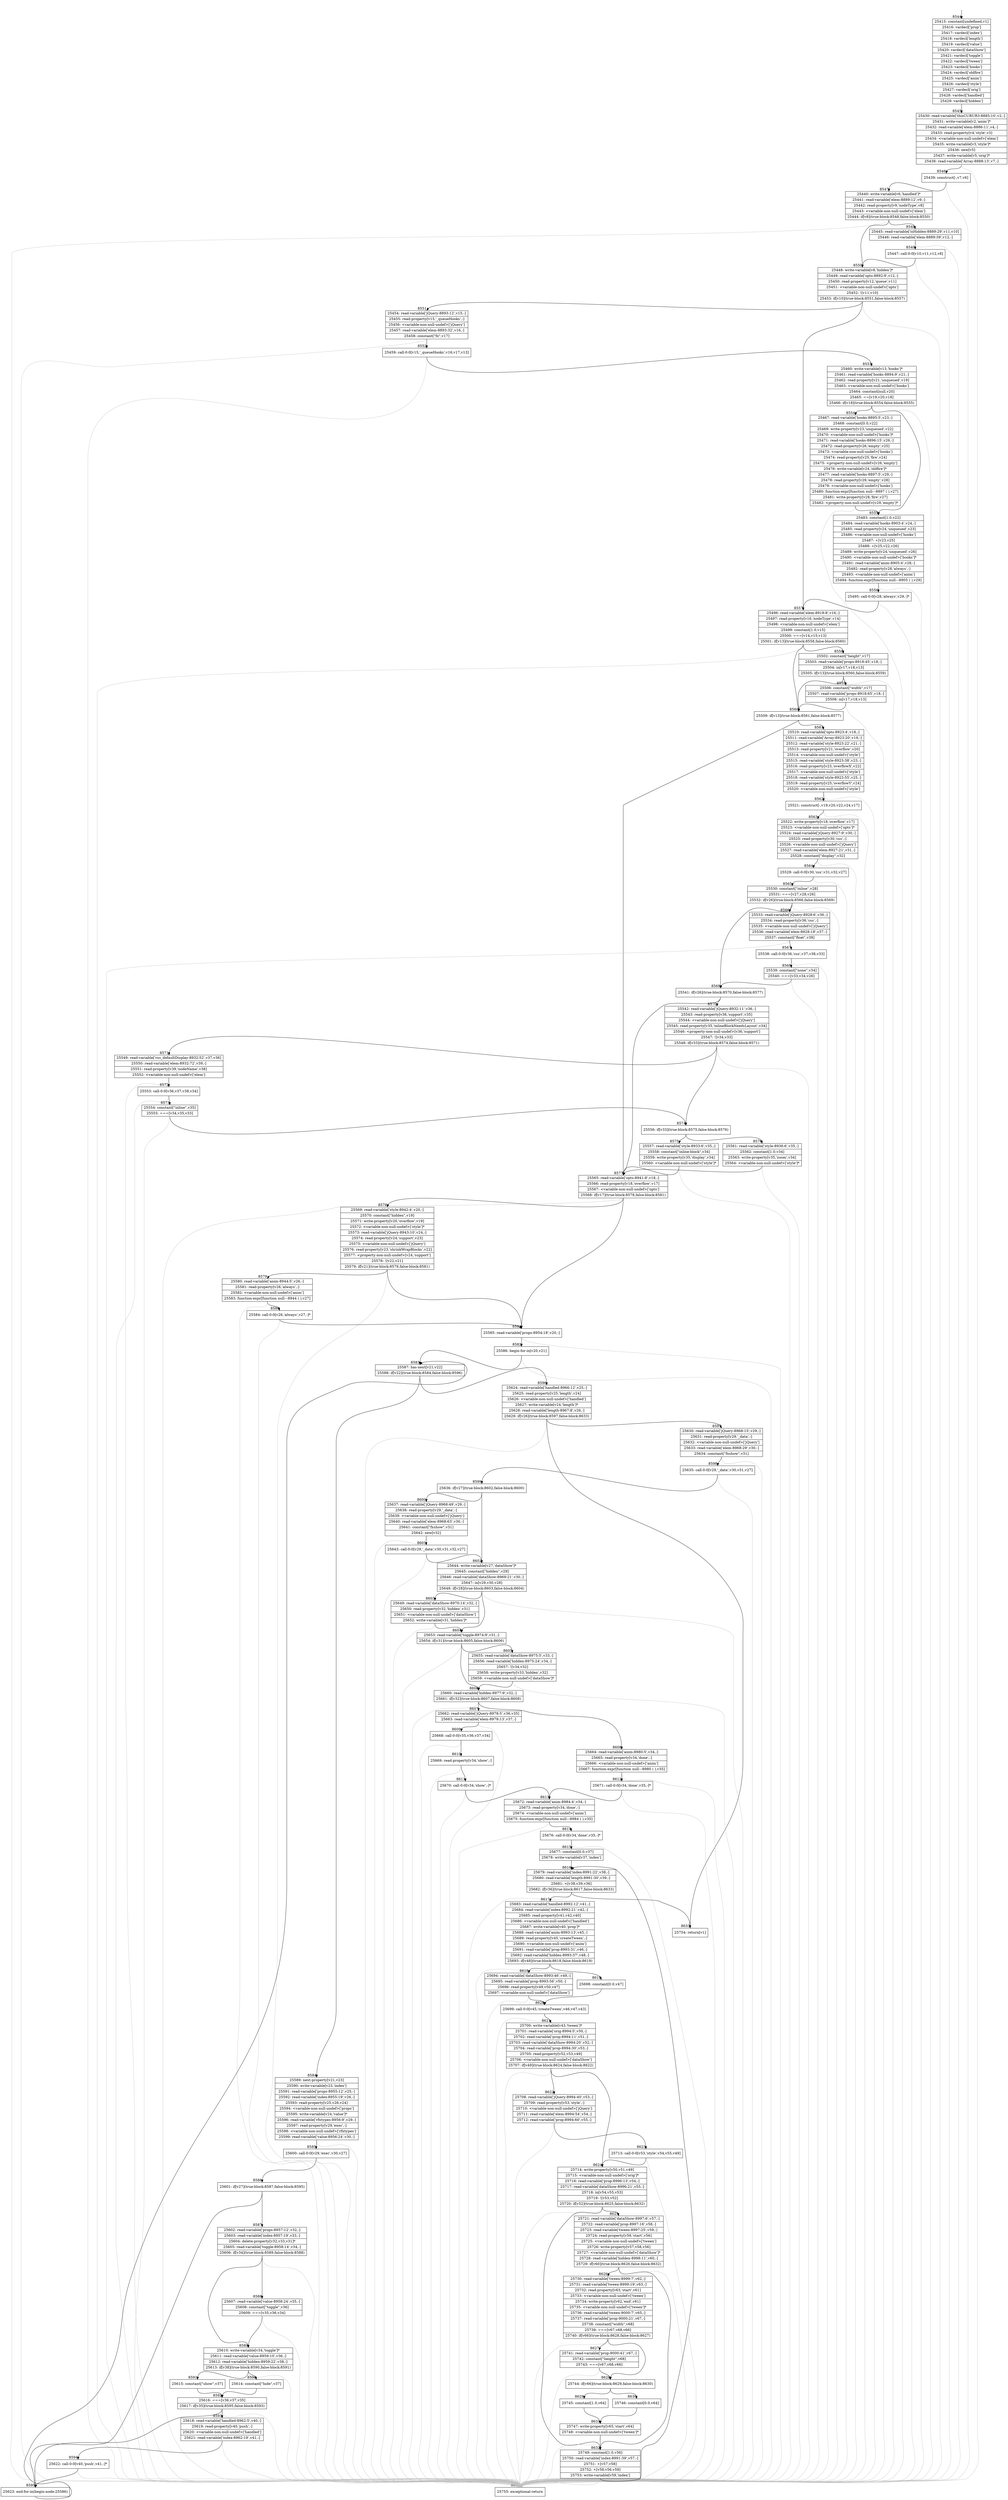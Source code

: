 digraph {
rankdir="TD"
BB_entry526[shape=none,label=""];
BB_entry526 -> BB8544 [tailport=s, headport=n, headlabel="    8544"]
BB8544 [shape=record label="{25415: constant[undefined,v1]|25416: vardecl['prop']|25417: vardecl['index']|25418: vardecl['length']|25419: vardecl['value']|25420: vardecl['dataShow']|25421: vardecl['toggle']|25422: vardecl['tween']|25423: vardecl['hooks']|25424: vardecl['oldfire']|25425: vardecl['anim']|25426: vardecl['style']|25427: vardecl['orig']|25428: vardecl['handled']|25429: vardecl['hidden']}" ] 
BB8544 -> BB8545 [tailport=s, headport=n, headlabel="      8545"]
BB8545 [shape=record label="{25430: read-variable['thisCUBUR3-8885:10',v2,-]|25431: write-variable[v2,'anim']*|25432: read-variable['elem-8886:11',v4,-]|25433: read-property[v4,'style',v3]|25434: \<variable-non-null-undef\>['elem']|25435: write-variable[v3,'style']*|25436: new[v5]|25437: write-variable[v5,'orig']*|25438: read-variable['Array-8888:13',v7,-]}" ] 
BB8545 -> BB8546 [tailport=s, headport=n, headlabel="      8546"]
BB8545 -> BB8634 [tailport=s, headport=n, color=gray, headlabel="      8634"]
BB8546 [shape=record label="{25439: construct[-,v7,v6]}" ] 
BB8546 -> BB8547 [tailport=s, headport=n, headlabel="      8547"]
BB8546 -> BB8634 [tailport=s, headport=n, color=gray]
BB8547 [shape=record label="{25440: write-variable[v6,'handled']*|25441: read-variable['elem-8889:12',v9,-]|25442: read-property[v9,'nodeType',v8]|25443: \<variable-non-null-undef\>['elem']|25444: if[v8](true-block:8548,false-block:8550)}" ] 
BB8547 -> BB8550 [tailport=s, headport=n, headlabel="      8550"]
BB8547 -> BB8548 [tailport=s, headport=n, headlabel="      8548"]
BB8547 -> BB8634 [tailport=s, headport=n, color=gray]
BB8548 [shape=record label="{25445: read-variable['isHidden-8889:29',v11,v10]|25446: read-variable['elem-8889:39',v12,-]}" ] 
BB8548 -> BB8549 [tailport=s, headport=n, headlabel="      8549"]
BB8548 -> BB8634 [tailport=s, headport=n, color=gray]
BB8549 [shape=record label="{25447: call-0:0[v10,v11,v12,v8]}" ] 
BB8549 -> BB8550 [tailport=s, headport=n]
BB8549 -> BB8634 [tailport=s, headport=n, color=gray]
BB8550 [shape=record label="{25448: write-variable[v8,'hidden']*|25449: read-variable['opts-8892:9',v12,-]|25450: read-property[v12,'queue',v11]|25451: \<variable-non-null-undef\>['opts']|25452: ![v11,v10]|25453: if[v10](true-block:8551,false-block:8557)}" ] 
BB8550 -> BB8551 [tailport=s, headport=n, headlabel="      8551"]
BB8550 -> BB8557 [tailport=s, headport=n, headlabel="      8557"]
BB8550 -> BB8634 [tailport=s, headport=n, color=gray]
BB8551 [shape=record label="{25454: read-variable['jQuery-8893:12',v15,-]|25455: read-property[v15,'_queueHooks',-]|25456: \<variable-non-null-undef\>['jQuery']|25457: read-variable['elem-8893:32',v16,-]|25458: constant[\"fx\",v17]}" ] 
BB8551 -> BB8552 [tailport=s, headport=n, headlabel="      8552"]
BB8551 -> BB8634 [tailport=s, headport=n, color=gray]
BB8552 [shape=record label="{25459: call-0:0[v15,'_queueHooks',v16,v17,v13]}" ] 
BB8552 -> BB8553 [tailport=s, headport=n, headlabel="      8553"]
BB8552 -> BB8634 [tailport=s, headport=n, color=gray]
BB8553 [shape=record label="{25460: write-variable[v13,'hooks']*|25461: read-variable['hooks-8894:9',v21,-]|25462: read-property[v21,'unqueued',v19]|25463: \<variable-non-null-undef\>['hooks']|25464: constant[null,v20]|25465: ==[v19,v20,v18]|25466: if[v18](true-block:8554,false-block:8555)}" ] 
BB8553 -> BB8554 [tailport=s, headport=n, headlabel="      8554"]
BB8553 -> BB8555 [tailport=s, headport=n, headlabel="      8555"]
BB8553 -> BB8634 [tailport=s, headport=n, color=gray]
BB8554 [shape=record label="{25467: read-variable['hooks-8895:5',v23,-]|25468: constant[0.0,v22]|25469: write-property[v23,'unqueued',v22]|25470: \<variable-non-null-undef\>['hooks']*|25471: read-variable['hooks-8896:15',v26,-]|25472: read-property[v26,'empty',v25]|25473: \<variable-non-null-undef\>['hooks']|25474: read-property[v25,'fire',v24]|25475: \<property-non-null-undef\>[v26,'empty']|25476: write-variable[v24,'oldfire']*|25477: read-variable['hooks-8897:5',v29,-]|25478: read-property[v29,'empty',v28]|25479: \<variable-non-null-undef\>['hooks']|25480: function-expr[function null---8897 ( ),v27]|25481: write-property[v28,'fire',v27]|25482: \<property-non-null-undef\>[v29,'empty']*}" ] 
BB8554 -> BB8555 [tailport=s, headport=n]
BB8554 -> BB8634 [tailport=s, headport=n, color=gray]
BB8555 [shape=record label="{25483: constant[1.0,v22]|25484: read-variable['hooks-8903:4',v24,-]|25485: read-property[v24,'unqueued',v23]|25486: \<variable-non-null-undef\>['hooks']|25487: +[v23,v25]|25488: +[v25,v22,v26]|25489: write-property[v24,'unqueued',v26]|25490: \<variable-non-null-undef\>['hooks']*|25491: read-variable['anim-8905:4',v28,-]|25492: read-property[v28,'always',-]|25493: \<variable-non-null-undef\>['anim']|25494: function-expr[function null---8905 ( ),v29]}" ] 
BB8555 -> BB8556 [tailport=s, headport=n, headlabel="      8556"]
BB8555 -> BB8634 [tailport=s, headport=n, color=gray]
BB8556 [shape=record label="{25495: call-0:0[v28,'always',v29,-]*}" ] 
BB8556 -> BB8557 [tailport=s, headport=n]
BB8556 -> BB8634 [tailport=s, headport=n, color=gray]
BB8557 [shape=record label="{25496: read-variable['elem-8918:8',v16,-]|25497: read-property[v16,'nodeType',v14]|25498: \<variable-non-null-undef\>['elem']|25499: constant[1.0,v15]|25500: ===[v14,v15,v13]|25501: if[v13](true-block:8558,false-block:8560)}" ] 
BB8557 -> BB8560 [tailport=s, headport=n, headlabel="      8560"]
BB8557 -> BB8558 [tailport=s, headport=n, headlabel="      8558"]
BB8557 -> BB8634 [tailport=s, headport=n, color=gray]
BB8558 [shape=record label="{25502: constant[\"height\",v17]|25503: read-variable['props-8918:45',v18,-]|25504: in[v17,v18,v13]|25505: if[v13](true-block:8560,false-block:8559)}" ] 
BB8558 -> BB8560 [tailport=s, headport=n]
BB8558 -> BB8559 [tailport=s, headport=n, headlabel="      8559"]
BB8558 -> BB8634 [tailport=s, headport=n, color=gray]
BB8559 [shape=record label="{25506: constant[\"width\",v17]|25507: read-variable['props-8918:65',v18,-]|25508: in[v17,v18,v13]}" ] 
BB8559 -> BB8560 [tailport=s, headport=n]
BB8559 -> BB8634 [tailport=s, headport=n, color=gray]
BB8560 [shape=record label="{25509: if[v13](true-block:8561,false-block:8577)}" ] 
BB8560 -> BB8561 [tailport=s, headport=n, headlabel="      8561"]
BB8560 -> BB8577 [tailport=s, headport=n, headlabel="      8577"]
BB8561 [shape=record label="{25510: read-variable['opts-8923:4',v18,-]|25511: read-variable['Array-8923:20',v19,-]|25512: read-variable['style-8923:22',v21,-]|25513: read-property[v21,'overflow',v20]|25514: \<variable-non-null-undef\>['style']|25515: read-variable['style-8923:38',v23,-]|25516: read-property[v23,'overflowX',v22]|25517: \<variable-non-null-undef\>['style']|25518: read-variable['style-8923:55',v25,-]|25519: read-property[v25,'overflowY',v24]|25520: \<variable-non-null-undef\>['style']}" ] 
BB8561 -> BB8562 [tailport=s, headport=n, headlabel="      8562"]
BB8561 -> BB8634 [tailport=s, headport=n, color=gray]
BB8562 [shape=record label="{25521: construct[-,v19,v20,v22,v24,v17]}" ] 
BB8562 -> BB8563 [tailport=s, headport=n, headlabel="      8563"]
BB8562 -> BB8634 [tailport=s, headport=n, color=gray]
BB8563 [shape=record label="{25522: write-property[v18,'overflow',v17]|25523: \<variable-non-null-undef\>['opts']*|25524: read-variable['jQuery-8927:9',v30,-]|25525: read-property[v30,'css',-]|25526: \<variable-non-null-undef\>['jQuery']|25527: read-variable['elem-8927:21',v31,-]|25528: constant[\"display\",v32]}" ] 
BB8563 -> BB8564 [tailport=s, headport=n, headlabel="      8564"]
BB8563 -> BB8634 [tailport=s, headport=n, color=gray]
BB8564 [shape=record label="{25529: call-0:0[v30,'css',v31,v32,v27]}" ] 
BB8564 -> BB8565 [tailport=s, headport=n, headlabel="      8565"]
BB8564 -> BB8634 [tailport=s, headport=n, color=gray]
BB8565 [shape=record label="{25530: constant[\"inline\",v28]|25531: ===[v27,v28,v26]|25532: if[v26](true-block:8566,false-block:8569)}" ] 
BB8565 -> BB8569 [tailport=s, headport=n, headlabel="      8569"]
BB8565 -> BB8566 [tailport=s, headport=n, headlabel="      8566"]
BB8565 -> BB8634 [tailport=s, headport=n, color=gray]
BB8566 [shape=record label="{25533: read-variable['jQuery-8928:6',v36,-]|25534: read-property[v36,'css',-]|25535: \<variable-non-null-undef\>['jQuery']|25536: read-variable['elem-8928:18',v37,-]|25537: constant[\"float\",v38]}" ] 
BB8566 -> BB8567 [tailport=s, headport=n, headlabel="      8567"]
BB8566 -> BB8634 [tailport=s, headport=n, color=gray]
BB8567 [shape=record label="{25538: call-0:0[v36,'css',v37,v38,v33]}" ] 
BB8567 -> BB8568 [tailport=s, headport=n, headlabel="      8568"]
BB8567 -> BB8634 [tailport=s, headport=n, color=gray]
BB8568 [shape=record label="{25539: constant[\"none\",v34]|25540: ===[v33,v34,v26]}" ] 
BB8568 -> BB8569 [tailport=s, headport=n]
BB8568 -> BB8634 [tailport=s, headport=n, color=gray]
BB8569 [shape=record label="{25541: if[v26](true-block:8570,false-block:8577)}" ] 
BB8569 -> BB8570 [tailport=s, headport=n, headlabel="      8570"]
BB8569 -> BB8577 [tailport=s, headport=n]
BB8570 [shape=record label="{25542: read-variable['jQuery-8932:11',v36,-]|25543: read-property[v36,'support',v35]|25544: \<variable-non-null-undef\>['jQuery']|25545: read-property[v35,'inlineBlockNeedsLayout',v34]|25546: \<property-non-null-undef\>[v36,'support']|25547: ![v34,v33]|25548: if[v33](true-block:8574,false-block:8571)}" ] 
BB8570 -> BB8574 [tailport=s, headport=n, headlabel="      8574"]
BB8570 -> BB8571 [tailport=s, headport=n, headlabel="      8571"]
BB8570 -> BB8634 [tailport=s, headport=n, color=gray]
BB8571 [shape=record label="{25549: read-variable['css_defaultDisplay-8932:52',v37,v36]|25550: read-variable['elem-8932:72',v39,-]|25551: read-property[v39,'nodeName',v38]|25552: \<variable-non-null-undef\>['elem']}" ] 
BB8571 -> BB8572 [tailport=s, headport=n, headlabel="      8572"]
BB8571 -> BB8634 [tailport=s, headport=n, color=gray]
BB8572 [shape=record label="{25553: call-0:0[v36,v37,v38,v34]}" ] 
BB8572 -> BB8573 [tailport=s, headport=n, headlabel="      8573"]
BB8572 -> BB8634 [tailport=s, headport=n, color=gray]
BB8573 [shape=record label="{25554: constant[\"inline\",v35]|25555: ===[v34,v35,v33]}" ] 
BB8573 -> BB8574 [tailport=s, headport=n]
BB8573 -> BB8634 [tailport=s, headport=n, color=gray]
BB8574 [shape=record label="{25556: if[v33](true-block:8575,false-block:8576)}" ] 
BB8574 -> BB8575 [tailport=s, headport=n, headlabel="      8575"]
BB8574 -> BB8576 [tailport=s, headport=n, headlabel="      8576"]
BB8575 [shape=record label="{25557: read-variable['style-8933:6',v35,-]|25558: constant[\"inline-block\",v34]|25559: write-property[v35,'display',v34]|25560: \<variable-non-null-undef\>['style']*}" ] 
BB8575 -> BB8577 [tailport=s, headport=n]
BB8575 -> BB8634 [tailport=s, headport=n, color=gray]
BB8576 [shape=record label="{25561: read-variable['style-8936:6',v35,-]|25562: constant[1.0,v34]|25563: write-property[v35,'zoom',v34]|25564: \<variable-non-null-undef\>['style']*}" ] 
BB8576 -> BB8577 [tailport=s, headport=n]
BB8576 -> BB8634 [tailport=s, headport=n, color=gray]
BB8577 [shape=record label="{25565: read-variable['opts-8941:8',v18,-]|25566: read-property[v18,'overflow',v17]|25567: \<variable-non-null-undef\>['opts']|25568: if[v17](true-block:8578,false-block:8581)}" ] 
BB8577 -> BB8578 [tailport=s, headport=n, headlabel="      8578"]
BB8577 -> BB8581 [tailport=s, headport=n, headlabel="      8581"]
BB8577 -> BB8634 [tailport=s, headport=n, color=gray]
BB8578 [shape=record label="{25569: read-variable['style-8942:4',v20,-]|25570: constant[\"hidden\",v19]|25571: write-property[v20,'overflow',v19]|25572: \<variable-non-null-undef\>['style']*|25573: read-variable['jQuery-8943:10',v24,-]|25574: read-property[v24,'support',v23]|25575: \<variable-non-null-undef\>['jQuery']|25576: read-property[v23,'shrinkWrapBlocks',v22]|25577: \<property-non-null-undef\>[v24,'support']|25578: ![v22,v21]|25579: if[v21](true-block:8579,false-block:8581)}" ] 
BB8578 -> BB8579 [tailport=s, headport=n, headlabel="      8579"]
BB8578 -> BB8581 [tailport=s, headport=n]
BB8578 -> BB8634 [tailport=s, headport=n, color=gray]
BB8579 [shape=record label="{25580: read-variable['anim-8944:5',v26,-]|25581: read-property[v26,'always',-]|25582: \<variable-non-null-undef\>['anim']|25583: function-expr[function null---8944 ( ),v27]}" ] 
BB8579 -> BB8580 [tailport=s, headport=n, headlabel="      8580"]
BB8579 -> BB8634 [tailport=s, headport=n, color=gray]
BB8580 [shape=record label="{25584: call-0:0[v26,'always',v27,-]*}" ] 
BB8580 -> BB8581 [tailport=s, headport=n]
BB8580 -> BB8634 [tailport=s, headport=n, color=gray]
BB8581 [shape=record label="{25585: read-variable['props-8954:18',v20,-]}" ] 
BB8581 -> BB8582 [tailport=s, headport=n, headlabel="      8582"]
BB8581 -> BB8634 [tailport=s, headport=n, color=gray]
BB8582 [shape=record label="{25586: begin-for-in[v20,v21]}" ] 
BB8582 -> BB8583 [tailport=s, headport=n, headlabel="      8583"]
BB8582 -> BB8634 [tailport=s, headport=n, color=gray]
BB8583 [shape=record label="{25587: has-next[v21,v22]|25588: if[v22](true-block:8584,false-block:8596)}" ] 
BB8583 -> BB8584 [tailport=s, headport=n, headlabel="      8584"]
BB8583 -> BB8596 [tailport=s, headport=n, headlabel="      8596"]
BB8584 [shape=record label="{25589: next-property[v21,v23]|25590: write-variable[v23,'index']|25591: read-variable['props-8955:12',v25,-]|25592: read-variable['index-8955:19',v26,-]|25593: read-property[v25,v26,v24]|25594: \<variable-non-null-undef\>['props']|25595: write-variable[v24,'value']*|25596: read-variable['rfxtypes-8956:9',v29,-]|25597: read-property[v29,'exec',-]|25598: \<variable-non-null-undef\>['rfxtypes']|25599: read-variable['value-8956:24',v30,-]}" ] 
BB8584 -> BB8585 [tailport=s, headport=n, headlabel="      8585"]
BB8584 -> BB8634 [tailport=s, headport=n, color=gray]
BB8585 [shape=record label="{25600: call-0:0[v29,'exec',v30,v27]}" ] 
BB8585 -> BB8586 [tailport=s, headport=n, headlabel="      8586"]
BB8585 -> BB8634 [tailport=s, headport=n, color=gray]
BB8586 [shape=record label="{25601: if[v27](true-block:8587,false-block:8595)}" ] 
BB8586 -> BB8587 [tailport=s, headport=n, headlabel="      8587"]
BB8586 -> BB8595 [tailport=s, headport=n, headlabel="      8595"]
BB8587 [shape=record label="{25602: read-variable['props-8957:12',v32,-]|25603: read-variable['index-8957:19',v33,-]|25604: delete-property[v32,v33,v31]*|25605: read-variable['toggle-8958:14',v34,-]|25606: if[v34](true-block:8589,false-block:8588)}" ] 
BB8587 -> BB8589 [tailport=s, headport=n, headlabel="      8589"]
BB8587 -> BB8588 [tailport=s, headport=n, headlabel="      8588"]
BB8587 -> BB8634 [tailport=s, headport=n, color=gray]
BB8588 [shape=record label="{25607: read-variable['value-8958:24',v35,-]|25608: constant[\"toggle\",v36]|25609: ===[v35,v36,v34]}" ] 
BB8588 -> BB8589 [tailport=s, headport=n]
BB8588 -> BB8634 [tailport=s, headport=n, color=gray]
BB8589 [shape=record label="{25610: write-variable[v34,'toggle']*|25611: read-variable['value-8959:10',v36,-]|25612: read-variable['hidden-8959:22',v38,-]|25613: if[v38](true-block:8590,false-block:8591)}" ] 
BB8589 -> BB8590 [tailport=s, headport=n, headlabel="      8590"]
BB8589 -> BB8591 [tailport=s, headport=n, headlabel="      8591"]
BB8589 -> BB8634 [tailport=s, headport=n, color=gray]
BB8590 [shape=record label="{25614: constant[\"hide\",v37]}" ] 
BB8590 -> BB8592 [tailport=s, headport=n, headlabel="      8592"]
BB8591 [shape=record label="{25615: constant[\"show\",v37]}" ] 
BB8591 -> BB8592 [tailport=s, headport=n]
BB8592 [shape=record label="{25616: ===[v36,v37,v35]|25617: if[v35](true-block:8595,false-block:8593)}" ] 
BB8592 -> BB8595 [tailport=s, headport=n]
BB8592 -> BB8593 [tailport=s, headport=n, headlabel="      8593"]
BB8592 -> BB8634 [tailport=s, headport=n, color=gray]
BB8593 [shape=record label="{25618: read-variable['handled-8962:5',v40,-]|25619: read-property[v40,'push',-]|25620: \<variable-non-null-undef\>['handled']|25621: read-variable['index-8962:19',v41,-]}" ] 
BB8593 -> BB8594 [tailport=s, headport=n, headlabel="      8594"]
BB8593 -> BB8634 [tailport=s, headport=n, color=gray]
BB8594 [shape=record label="{25622: call-0:0[v40,'push',v41,-]*}" ] 
BB8594 -> BB8595 [tailport=s, headport=n]
BB8594 -> BB8634 [tailport=s, headport=n, color=gray]
BB8595 [shape=record label="{25623: end-for-in(begin-node:25586)}" ] 
BB8595 -> BB8583 [tailport=s, headport=n]
BB8596 [shape=record label="{25624: read-variable['handled-8966:12',v25,-]|25625: read-property[v25,'length',v24]|25626: \<variable-non-null-undef\>['handled']|25627: write-variable[v24,'length']*|25628: read-variable['length-8967:8',v26,-]|25629: if[v26](true-block:8597,false-block:8633)}" ] 
BB8596 -> BB8597 [tailport=s, headport=n, headlabel="      8597"]
BB8596 -> BB8633 [tailport=s, headport=n, headlabel="      8633"]
BB8596 -> BB8634 [tailport=s, headport=n, color=gray]
BB8597 [shape=record label="{25630: read-variable['jQuery-8968:15',v29,-]|25631: read-property[v29,'_data',-]|25632: \<variable-non-null-undef\>['jQuery']|25633: read-variable['elem-8968:29',v30,-]|25634: constant[\"fxshow\",v31]}" ] 
BB8597 -> BB8598 [tailport=s, headport=n, headlabel="      8598"]
BB8597 -> BB8634 [tailport=s, headport=n, color=gray]
BB8598 [shape=record label="{25635: call-0:0[v29,'_data',v30,v31,v27]}" ] 
BB8598 -> BB8599 [tailport=s, headport=n, headlabel="      8599"]
BB8598 -> BB8634 [tailport=s, headport=n, color=gray]
BB8599 [shape=record label="{25636: if[v27](true-block:8602,false-block:8600)}" ] 
BB8599 -> BB8602 [tailport=s, headport=n, headlabel="      8602"]
BB8599 -> BB8600 [tailport=s, headport=n, headlabel="      8600"]
BB8600 [shape=record label="{25637: read-variable['jQuery-8968:49',v29,-]|25638: read-property[v29,'_data',-]|25639: \<variable-non-null-undef\>['jQuery']|25640: read-variable['elem-8968:63',v30,-]|25641: constant[\"fxshow\",v31]|25642: new[v32]}" ] 
BB8600 -> BB8601 [tailport=s, headport=n, headlabel="      8601"]
BB8600 -> BB8634 [tailport=s, headport=n, color=gray]
BB8601 [shape=record label="{25643: call-0:0[v29,'_data',v30,v31,v32,v27]}" ] 
BB8601 -> BB8602 [tailport=s, headport=n]
BB8601 -> BB8634 [tailport=s, headport=n, color=gray]
BB8602 [shape=record label="{25644: write-variable[v27,'dataShow']*|25645: constant[\"hidden\",v29]|25646: read-variable['dataShow-8969:21',v30,-]|25647: in[v29,v30,v28]|25648: if[v28](true-block:8603,false-block:8604)}" ] 
BB8602 -> BB8603 [tailport=s, headport=n, headlabel="      8603"]
BB8602 -> BB8604 [tailport=s, headport=n, headlabel="      8604"]
BB8602 -> BB8634 [tailport=s, headport=n, color=gray]
BB8603 [shape=record label="{25649: read-variable['dataShow-8970:14',v32,-]|25650: read-property[v32,'hidden',v31]|25651: \<variable-non-null-undef\>['dataShow']|25652: write-variable[v31,'hidden']*}" ] 
BB8603 -> BB8604 [tailport=s, headport=n]
BB8603 -> BB8634 [tailport=s, headport=n, color=gray]
BB8604 [shape=record label="{25653: read-variable['toggle-8974:9',v31,-]|25654: if[v31](true-block:8605,false-block:8606)}" ] 
BB8604 -> BB8605 [tailport=s, headport=n, headlabel="      8605"]
BB8604 -> BB8606 [tailport=s, headport=n, headlabel="      8606"]
BB8604 -> BB8634 [tailport=s, headport=n, color=gray]
BB8605 [shape=record label="{25655: read-variable['dataShow-8975:5',v33,-]|25656: read-variable['hidden-8975:24',v34,-]|25657: ![v34,v32]|25658: write-property[v33,'hidden',v32]|25659: \<variable-non-null-undef\>['dataShow']*}" ] 
BB8605 -> BB8606 [tailport=s, headport=n]
BB8605 -> BB8634 [tailport=s, headport=n, color=gray]
BB8606 [shape=record label="{25660: read-variable['hidden-8977:9',v32,-]|25661: if[v32](true-block:8607,false-block:8608)}" ] 
BB8606 -> BB8607 [tailport=s, headport=n, headlabel="      8607"]
BB8606 -> BB8608 [tailport=s, headport=n, headlabel="      8608"]
BB8606 -> BB8634 [tailport=s, headport=n, color=gray]
BB8607 [shape=record label="{25662: read-variable['jQuery-8978:5',v36,v35]|25663: read-variable['elem-8978:13',v37,-]}" ] 
BB8607 -> BB8609 [tailport=s, headport=n, headlabel="      8609"]
BB8607 -> BB8634 [tailport=s, headport=n, color=gray]
BB8608 [shape=record label="{25664: read-variable['anim-8980:5',v34,-]|25665: read-property[v34,'done',-]|25666: \<variable-non-null-undef\>['anim']|25667: function-expr[function null---8980 ( ),v35]}" ] 
BB8608 -> BB8612 [tailport=s, headport=n, headlabel="      8612"]
BB8608 -> BB8634 [tailport=s, headport=n, color=gray]
BB8609 [shape=record label="{25668: call-0:0[v35,v36,v37,v34]}" ] 
BB8609 -> BB8610 [tailport=s, headport=n, headlabel="      8610"]
BB8609 -> BB8634 [tailport=s, headport=n, color=gray]
BB8610 [shape=record label="{25669: read-property[v34,'show',-]}" ] 
BB8610 -> BB8611 [tailport=s, headport=n, headlabel="      8611"]
BB8610 -> BB8634 [tailport=s, headport=n, color=gray]
BB8611 [shape=record label="{25670: call-0:0[v34,'show',-]*}" ] 
BB8611 -> BB8613 [tailport=s, headport=n, headlabel="      8613"]
BB8611 -> BB8634 [tailport=s, headport=n, color=gray]
BB8612 [shape=record label="{25671: call-0:0[v34,'done',v35,-]*}" ] 
BB8612 -> BB8613 [tailport=s, headport=n]
BB8612 -> BB8634 [tailport=s, headport=n, color=gray]
BB8613 [shape=record label="{25672: read-variable['anim-8984:4',v34,-]|25673: read-property[v34,'done',-]|25674: \<variable-non-null-undef\>['anim']|25675: function-expr[function null---8984 ( ),v35]}" ] 
BB8613 -> BB8614 [tailport=s, headport=n, headlabel="      8614"]
BB8613 -> BB8634 [tailport=s, headport=n, color=gray]
BB8614 [shape=record label="{25676: call-0:0[v34,'done',v35,-]*}" ] 
BB8614 -> BB8615 [tailport=s, headport=n, headlabel="      8615"]
BB8614 -> BB8634 [tailport=s, headport=n, color=gray]
BB8615 [shape=record label="{25677: constant[0.0,v37]|25678: write-variable[v37,'index']}" ] 
BB8615 -> BB8616 [tailport=s, headport=n, headlabel="      8616"]
BB8616 [shape=record label="{25679: read-variable['index-8991:22',v38,-]|25680: read-variable['length-8991:30',v39,-]|25681: \<[v38,v39,v36]|25682: if[v36](true-block:8617,false-block:8633)}" ] 
BB8616 -> BB8617 [tailport=s, headport=n, headlabel="      8617"]
BB8616 -> BB8633 [tailport=s, headport=n]
BB8616 -> BB8634 [tailport=s, headport=n, color=gray]
BB8617 [shape=record label="{25683: read-variable['handled-8992:12',v41,-]|25684: read-variable['index-8992:21',v42,-]|25685: read-property[v41,v42,v40]|25686: \<variable-non-null-undef\>['handled']|25687: write-variable[v40,'prop']*|25688: read-variable['anim-8993:13',v45,-]|25689: read-property[v45,'createTween',-]|25690: \<variable-non-null-undef\>['anim']|25691: read-variable['prop-8993:31',v46,-]|25692: read-variable['hidden-8993:37',v48,-]|25693: if[v48](true-block:8618,false-block:8619)}" ] 
BB8617 -> BB8618 [tailport=s, headport=n, headlabel="      8618"]
BB8617 -> BB8619 [tailport=s, headport=n, headlabel="      8619"]
BB8617 -> BB8634 [tailport=s, headport=n, color=gray]
BB8618 [shape=record label="{25694: read-variable['dataShow-8993:46',v49,-]|25695: read-variable['prop-8993:56',v50,-]|25696: read-property[v49,v50,v47]|25697: \<variable-non-null-undef\>['dataShow']}" ] 
BB8618 -> BB8620 [tailport=s, headport=n, headlabel="      8620"]
BB8618 -> BB8634 [tailport=s, headport=n, color=gray]
BB8619 [shape=record label="{25698: constant[0.0,v47]}" ] 
BB8619 -> BB8620 [tailport=s, headport=n]
BB8620 [shape=record label="{25699: call-0:0[v45,'createTween',v46,v47,v43]}" ] 
BB8620 -> BB8621 [tailport=s, headport=n, headlabel="      8621"]
BB8620 -> BB8634 [tailport=s, headport=n, color=gray]
BB8621 [shape=record label="{25700: write-variable[v43,'tween']*|25701: read-variable['orig-8994:5',v50,-]|25702: read-variable['prop-8994:11',v51,-]|25703: read-variable['dataShow-8994:20',v52,-]|25704: read-variable['prop-8994:30',v53,-]|25705: read-property[v52,v53,v49]|25706: \<variable-non-null-undef\>['dataShow']|25707: if[v49](true-block:8624,false-block:8622)}" ] 
BB8621 -> BB8624 [tailport=s, headport=n, headlabel="      8624"]
BB8621 -> BB8622 [tailport=s, headport=n, headlabel="      8622"]
BB8621 -> BB8634 [tailport=s, headport=n, color=gray]
BB8622 [shape=record label="{25708: read-variable['jQuery-8994:40',v53,-]|25709: read-property[v53,'style',-]|25710: \<variable-non-null-undef\>['jQuery']|25711: read-variable['elem-8994:54',v54,-]|25712: read-variable['prop-8994:60',v55,-]}" ] 
BB8622 -> BB8623 [tailport=s, headport=n, headlabel="      8623"]
BB8622 -> BB8634 [tailport=s, headport=n, color=gray]
BB8623 [shape=record label="{25713: call-0:0[v53,'style',v54,v55,v49]}" ] 
BB8623 -> BB8624 [tailport=s, headport=n]
BB8623 -> BB8634 [tailport=s, headport=n, color=gray]
BB8624 [shape=record label="{25714: write-property[v50,v51,v49]|25715: \<variable-non-null-undef\>['orig']*|25716: read-variable['prop-8996:13',v54,-]|25717: read-variable['dataShow-8996:21',v55,-]|25718: in[v54,v55,v53]|25719: ![v53,v52]|25720: if[v52](true-block:8625,false-block:8632)}" ] 
BB8624 -> BB8625 [tailport=s, headport=n, headlabel="      8625"]
BB8624 -> BB8632 [tailport=s, headport=n, headlabel="      8632"]
BB8624 -> BB8634 [tailport=s, headport=n, color=gray]
BB8625 [shape=record label="{25721: read-variable['dataShow-8997:6',v57,-]|25722: read-variable['prop-8997:16',v58,-]|25723: read-variable['tween-8997:25',v59,-]|25724: read-property[v59,'start',v56]|25725: \<variable-non-null-undef\>['tween']|25726: write-property[v57,v58,v56]|25727: \<variable-non-null-undef\>['dataShow']*|25728: read-variable['hidden-8998:11',v60,-]|25729: if[v60](true-block:8626,false-block:8632)}" ] 
BB8625 -> BB8626 [tailport=s, headport=n, headlabel="      8626"]
BB8625 -> BB8632 [tailport=s, headport=n]
BB8625 -> BB8634 [tailport=s, headport=n, color=gray]
BB8626 [shape=record label="{25730: read-variable['tween-8999:7',v62,-]|25731: read-variable['tween-8999:19',v63,-]|25732: read-property[v63,'start',v61]|25733: \<variable-non-null-undef\>['tween']|25734: write-property[v62,'end',v61]|25735: \<variable-non-null-undef\>['tween']*|25736: read-variable['tween-9000:7',v65,-]|25737: read-variable['prop-9000:21',v67,-]|25738: constant[\"width\",v68]|25739: ===[v67,v68,v66]|25740: if[v66](true-block:8628,false-block:8627)}" ] 
BB8626 -> BB8628 [tailport=s, headport=n, headlabel="      8628"]
BB8626 -> BB8627 [tailport=s, headport=n, headlabel="      8627"]
BB8626 -> BB8634 [tailport=s, headport=n, color=gray]
BB8627 [shape=record label="{25741: read-variable['prop-9000:41',v67,-]|25742: constant[\"height\",v68]|25743: ===[v67,v68,v66]}" ] 
BB8627 -> BB8628 [tailport=s, headport=n]
BB8627 -> BB8634 [tailport=s, headport=n, color=gray]
BB8628 [shape=record label="{25744: if[v66](true-block:8629,false-block:8630)}" ] 
BB8628 -> BB8629 [tailport=s, headport=n, headlabel="      8629"]
BB8628 -> BB8630 [tailport=s, headport=n, headlabel="      8630"]
BB8629 [shape=record label="{25745: constant[1.0,v64]}" ] 
BB8629 -> BB8631 [tailport=s, headport=n, headlabel="      8631"]
BB8630 [shape=record label="{25746: constant[0.0,v64]}" ] 
BB8630 -> BB8631 [tailport=s, headport=n]
BB8631 [shape=record label="{25747: write-property[v65,'start',v64]|25748: \<variable-non-null-undef\>['tween']*}" ] 
BB8631 -> BB8632 [tailport=s, headport=n]
BB8631 -> BB8634 [tailport=s, headport=n, color=gray]
BB8632 [shape=record label="{25749: constant[1.0,v56]|25750: read-variable['index-8991:39',v57,-]|25751: +[v57,v58]|25752: +[v58,v56,v59]|25753: write-variable[v59,'index']}" ] 
BB8632 -> BB8616 [tailport=s, headport=n]
BB8632 -> BB8634 [tailport=s, headport=n, color=gray]
BB8633 [shape=record label="{25754: return[v1]}" ] 
BB8634 [shape=record label="{25755: exceptional-return}" ] 
}
